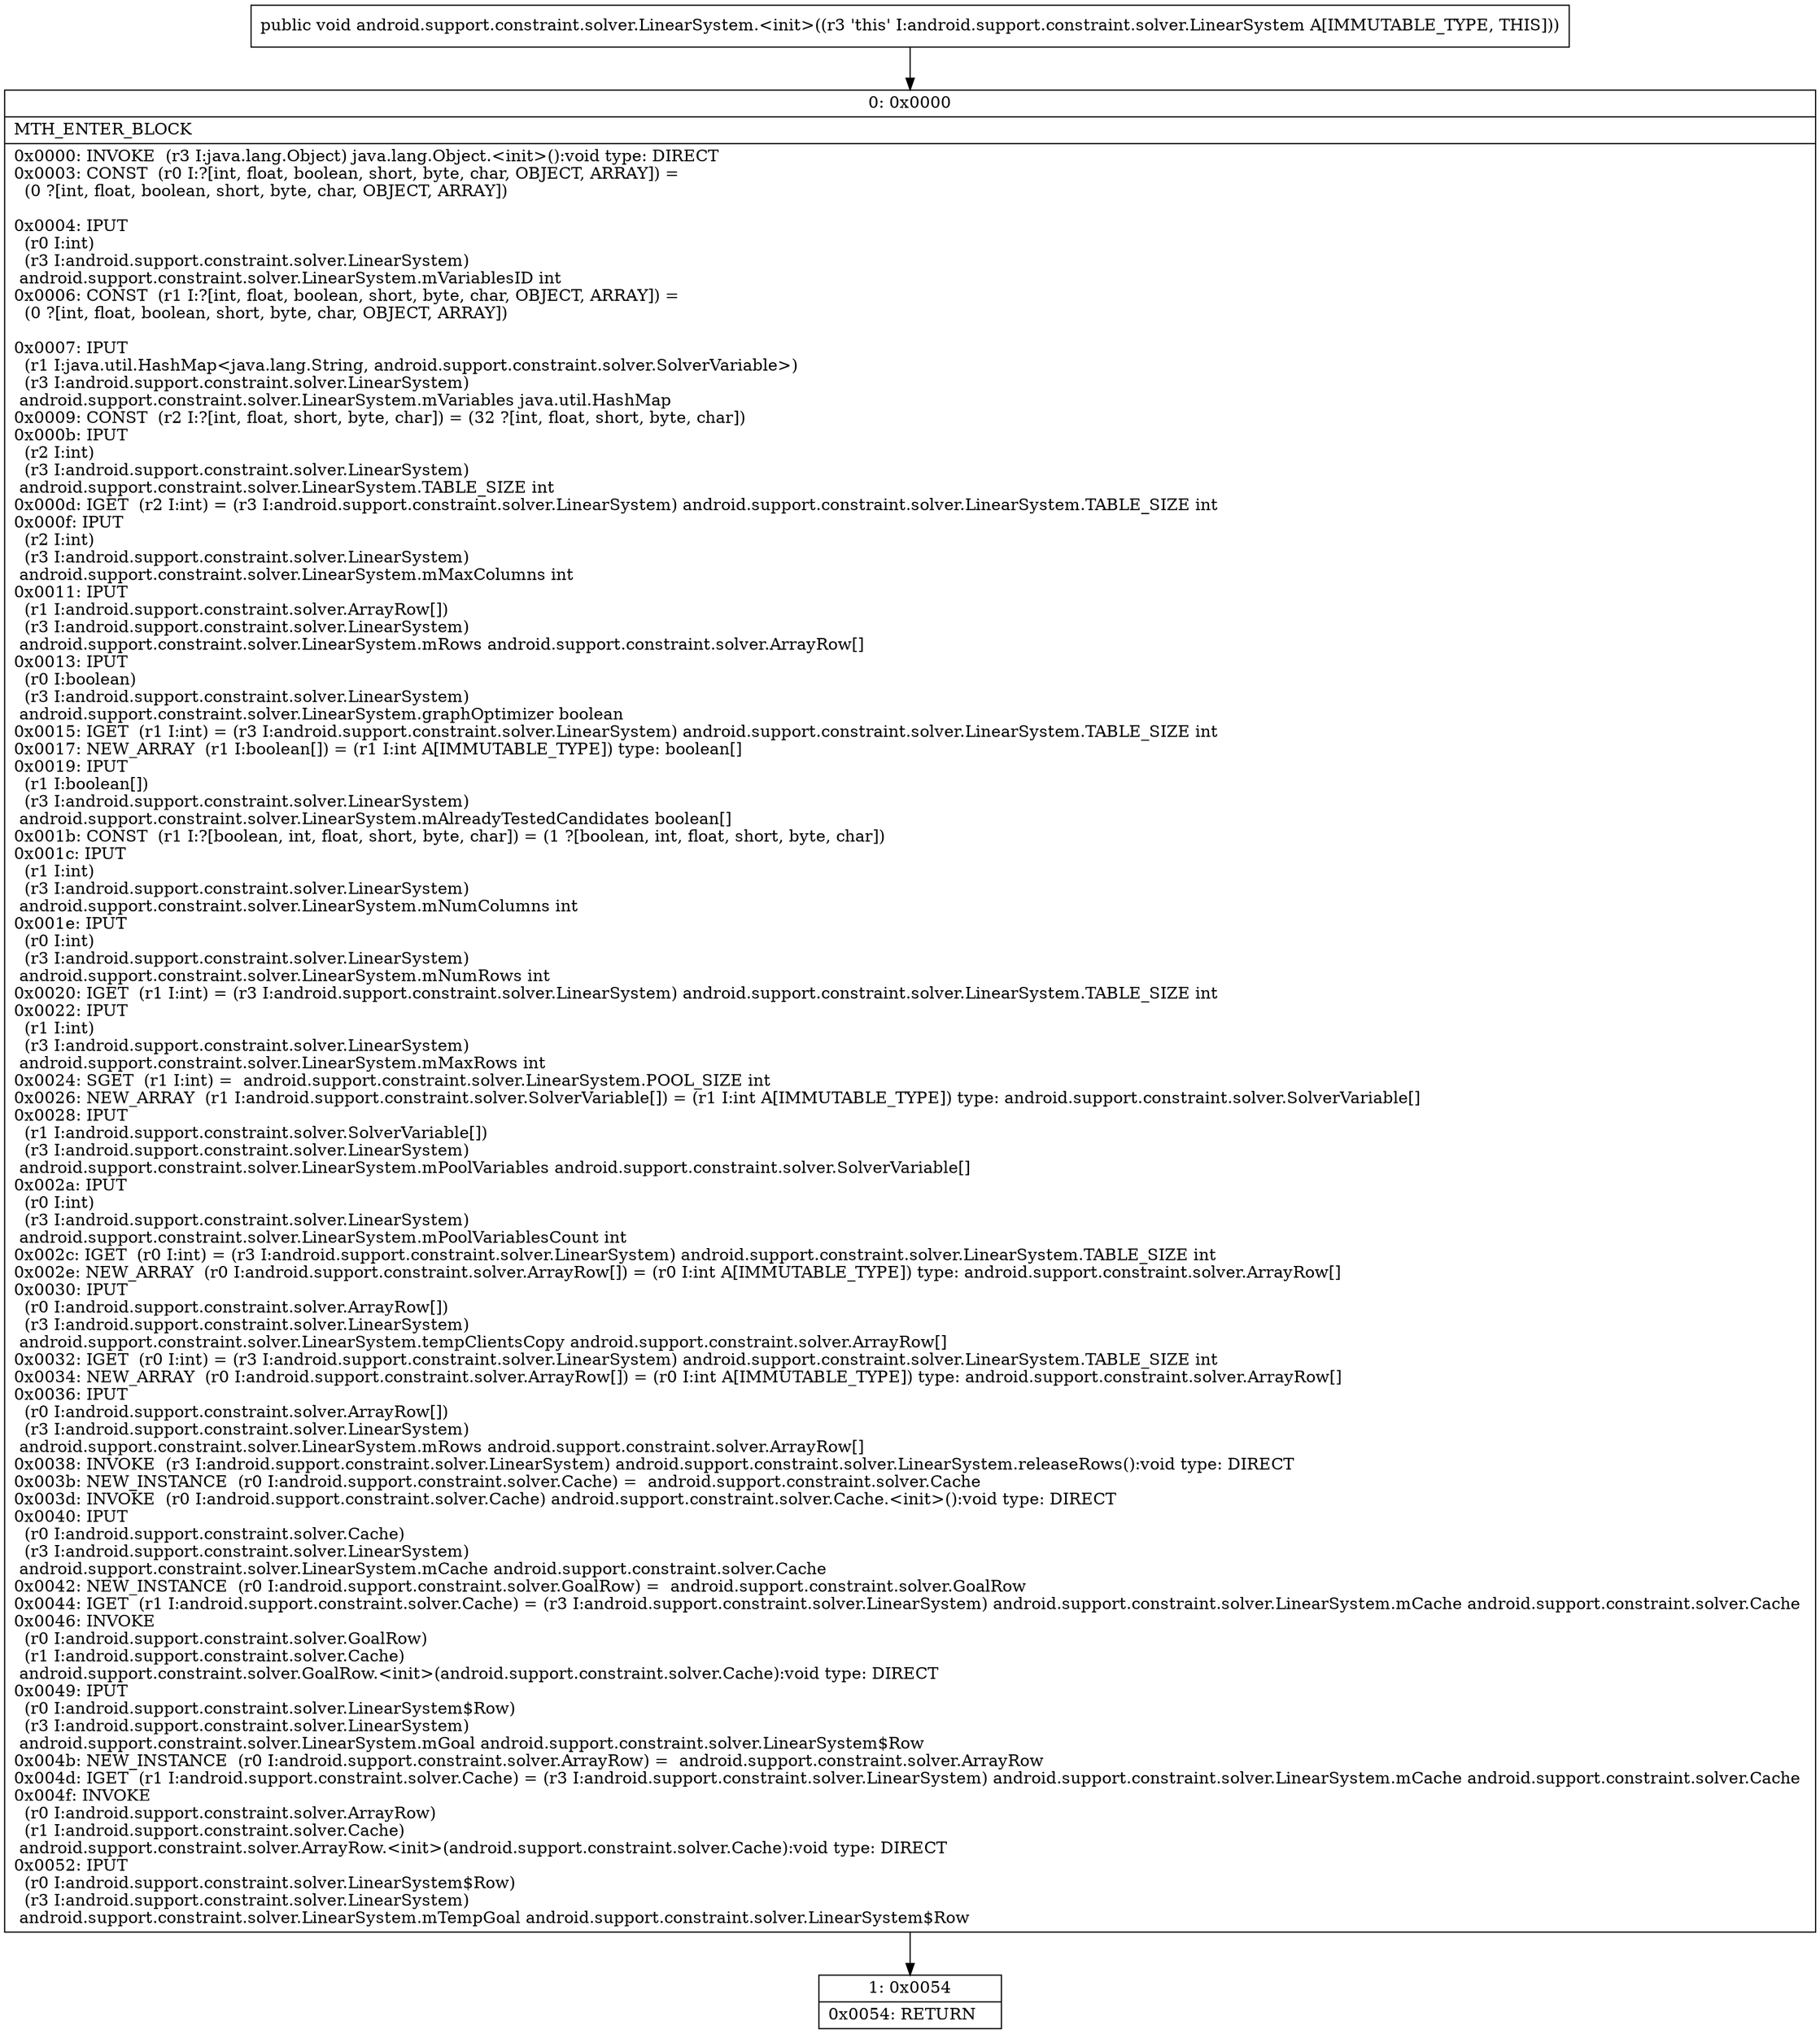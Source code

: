digraph "CFG forandroid.support.constraint.solver.LinearSystem.\<init\>()V" {
Node_0 [shape=record,label="{0\:\ 0x0000|MTH_ENTER_BLOCK\l|0x0000: INVOKE  (r3 I:java.lang.Object) java.lang.Object.\<init\>():void type: DIRECT \l0x0003: CONST  (r0 I:?[int, float, boolean, short, byte, char, OBJECT, ARRAY]) = \l  (0 ?[int, float, boolean, short, byte, char, OBJECT, ARRAY])\l \l0x0004: IPUT  \l  (r0 I:int)\l  (r3 I:android.support.constraint.solver.LinearSystem)\l android.support.constraint.solver.LinearSystem.mVariablesID int \l0x0006: CONST  (r1 I:?[int, float, boolean, short, byte, char, OBJECT, ARRAY]) = \l  (0 ?[int, float, boolean, short, byte, char, OBJECT, ARRAY])\l \l0x0007: IPUT  \l  (r1 I:java.util.HashMap\<java.lang.String, android.support.constraint.solver.SolverVariable\>)\l  (r3 I:android.support.constraint.solver.LinearSystem)\l android.support.constraint.solver.LinearSystem.mVariables java.util.HashMap \l0x0009: CONST  (r2 I:?[int, float, short, byte, char]) = (32 ?[int, float, short, byte, char]) \l0x000b: IPUT  \l  (r2 I:int)\l  (r3 I:android.support.constraint.solver.LinearSystem)\l android.support.constraint.solver.LinearSystem.TABLE_SIZE int \l0x000d: IGET  (r2 I:int) = (r3 I:android.support.constraint.solver.LinearSystem) android.support.constraint.solver.LinearSystem.TABLE_SIZE int \l0x000f: IPUT  \l  (r2 I:int)\l  (r3 I:android.support.constraint.solver.LinearSystem)\l android.support.constraint.solver.LinearSystem.mMaxColumns int \l0x0011: IPUT  \l  (r1 I:android.support.constraint.solver.ArrayRow[])\l  (r3 I:android.support.constraint.solver.LinearSystem)\l android.support.constraint.solver.LinearSystem.mRows android.support.constraint.solver.ArrayRow[] \l0x0013: IPUT  \l  (r0 I:boolean)\l  (r3 I:android.support.constraint.solver.LinearSystem)\l android.support.constraint.solver.LinearSystem.graphOptimizer boolean \l0x0015: IGET  (r1 I:int) = (r3 I:android.support.constraint.solver.LinearSystem) android.support.constraint.solver.LinearSystem.TABLE_SIZE int \l0x0017: NEW_ARRAY  (r1 I:boolean[]) = (r1 I:int A[IMMUTABLE_TYPE]) type: boolean[] \l0x0019: IPUT  \l  (r1 I:boolean[])\l  (r3 I:android.support.constraint.solver.LinearSystem)\l android.support.constraint.solver.LinearSystem.mAlreadyTestedCandidates boolean[] \l0x001b: CONST  (r1 I:?[boolean, int, float, short, byte, char]) = (1 ?[boolean, int, float, short, byte, char]) \l0x001c: IPUT  \l  (r1 I:int)\l  (r3 I:android.support.constraint.solver.LinearSystem)\l android.support.constraint.solver.LinearSystem.mNumColumns int \l0x001e: IPUT  \l  (r0 I:int)\l  (r3 I:android.support.constraint.solver.LinearSystem)\l android.support.constraint.solver.LinearSystem.mNumRows int \l0x0020: IGET  (r1 I:int) = (r3 I:android.support.constraint.solver.LinearSystem) android.support.constraint.solver.LinearSystem.TABLE_SIZE int \l0x0022: IPUT  \l  (r1 I:int)\l  (r3 I:android.support.constraint.solver.LinearSystem)\l android.support.constraint.solver.LinearSystem.mMaxRows int \l0x0024: SGET  (r1 I:int) =  android.support.constraint.solver.LinearSystem.POOL_SIZE int \l0x0026: NEW_ARRAY  (r1 I:android.support.constraint.solver.SolverVariable[]) = (r1 I:int A[IMMUTABLE_TYPE]) type: android.support.constraint.solver.SolverVariable[] \l0x0028: IPUT  \l  (r1 I:android.support.constraint.solver.SolverVariable[])\l  (r3 I:android.support.constraint.solver.LinearSystem)\l android.support.constraint.solver.LinearSystem.mPoolVariables android.support.constraint.solver.SolverVariable[] \l0x002a: IPUT  \l  (r0 I:int)\l  (r3 I:android.support.constraint.solver.LinearSystem)\l android.support.constraint.solver.LinearSystem.mPoolVariablesCount int \l0x002c: IGET  (r0 I:int) = (r3 I:android.support.constraint.solver.LinearSystem) android.support.constraint.solver.LinearSystem.TABLE_SIZE int \l0x002e: NEW_ARRAY  (r0 I:android.support.constraint.solver.ArrayRow[]) = (r0 I:int A[IMMUTABLE_TYPE]) type: android.support.constraint.solver.ArrayRow[] \l0x0030: IPUT  \l  (r0 I:android.support.constraint.solver.ArrayRow[])\l  (r3 I:android.support.constraint.solver.LinearSystem)\l android.support.constraint.solver.LinearSystem.tempClientsCopy android.support.constraint.solver.ArrayRow[] \l0x0032: IGET  (r0 I:int) = (r3 I:android.support.constraint.solver.LinearSystem) android.support.constraint.solver.LinearSystem.TABLE_SIZE int \l0x0034: NEW_ARRAY  (r0 I:android.support.constraint.solver.ArrayRow[]) = (r0 I:int A[IMMUTABLE_TYPE]) type: android.support.constraint.solver.ArrayRow[] \l0x0036: IPUT  \l  (r0 I:android.support.constraint.solver.ArrayRow[])\l  (r3 I:android.support.constraint.solver.LinearSystem)\l android.support.constraint.solver.LinearSystem.mRows android.support.constraint.solver.ArrayRow[] \l0x0038: INVOKE  (r3 I:android.support.constraint.solver.LinearSystem) android.support.constraint.solver.LinearSystem.releaseRows():void type: DIRECT \l0x003b: NEW_INSTANCE  (r0 I:android.support.constraint.solver.Cache) =  android.support.constraint.solver.Cache \l0x003d: INVOKE  (r0 I:android.support.constraint.solver.Cache) android.support.constraint.solver.Cache.\<init\>():void type: DIRECT \l0x0040: IPUT  \l  (r0 I:android.support.constraint.solver.Cache)\l  (r3 I:android.support.constraint.solver.LinearSystem)\l android.support.constraint.solver.LinearSystem.mCache android.support.constraint.solver.Cache \l0x0042: NEW_INSTANCE  (r0 I:android.support.constraint.solver.GoalRow) =  android.support.constraint.solver.GoalRow \l0x0044: IGET  (r1 I:android.support.constraint.solver.Cache) = (r3 I:android.support.constraint.solver.LinearSystem) android.support.constraint.solver.LinearSystem.mCache android.support.constraint.solver.Cache \l0x0046: INVOKE  \l  (r0 I:android.support.constraint.solver.GoalRow)\l  (r1 I:android.support.constraint.solver.Cache)\l android.support.constraint.solver.GoalRow.\<init\>(android.support.constraint.solver.Cache):void type: DIRECT \l0x0049: IPUT  \l  (r0 I:android.support.constraint.solver.LinearSystem$Row)\l  (r3 I:android.support.constraint.solver.LinearSystem)\l android.support.constraint.solver.LinearSystem.mGoal android.support.constraint.solver.LinearSystem$Row \l0x004b: NEW_INSTANCE  (r0 I:android.support.constraint.solver.ArrayRow) =  android.support.constraint.solver.ArrayRow \l0x004d: IGET  (r1 I:android.support.constraint.solver.Cache) = (r3 I:android.support.constraint.solver.LinearSystem) android.support.constraint.solver.LinearSystem.mCache android.support.constraint.solver.Cache \l0x004f: INVOKE  \l  (r0 I:android.support.constraint.solver.ArrayRow)\l  (r1 I:android.support.constraint.solver.Cache)\l android.support.constraint.solver.ArrayRow.\<init\>(android.support.constraint.solver.Cache):void type: DIRECT \l0x0052: IPUT  \l  (r0 I:android.support.constraint.solver.LinearSystem$Row)\l  (r3 I:android.support.constraint.solver.LinearSystem)\l android.support.constraint.solver.LinearSystem.mTempGoal android.support.constraint.solver.LinearSystem$Row \l}"];
Node_1 [shape=record,label="{1\:\ 0x0054|0x0054: RETURN   \l}"];
MethodNode[shape=record,label="{public void android.support.constraint.solver.LinearSystem.\<init\>((r3 'this' I:android.support.constraint.solver.LinearSystem A[IMMUTABLE_TYPE, THIS])) }"];
MethodNode -> Node_0;
Node_0 -> Node_1;
}

